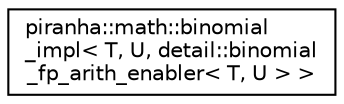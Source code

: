 digraph "Graphical Class Hierarchy"
{
  edge [fontname="Helvetica",fontsize="10",labelfontname="Helvetica",labelfontsize="10"];
  node [fontname="Helvetica",fontsize="10",shape=record];
  rankdir="LR";
  Node0 [label="piranha::math::binomial\l_impl\< T, U, detail::binomial\l_fp_arith_enabler\< T, U \> \>",height=0.2,width=0.4,color="black", fillcolor="white", style="filled",URL="$structpiranha_1_1math_1_1binomial__impl_3_01_t_00_01_u_00_01detail_1_1binomial__fp__arith__enabler_3_01_t_00_01_u_01_4_01_4.html",tooltip="Specialisation of the piranha::math::binomial() functor for floating-point and arithmetic arguments..."];
}
